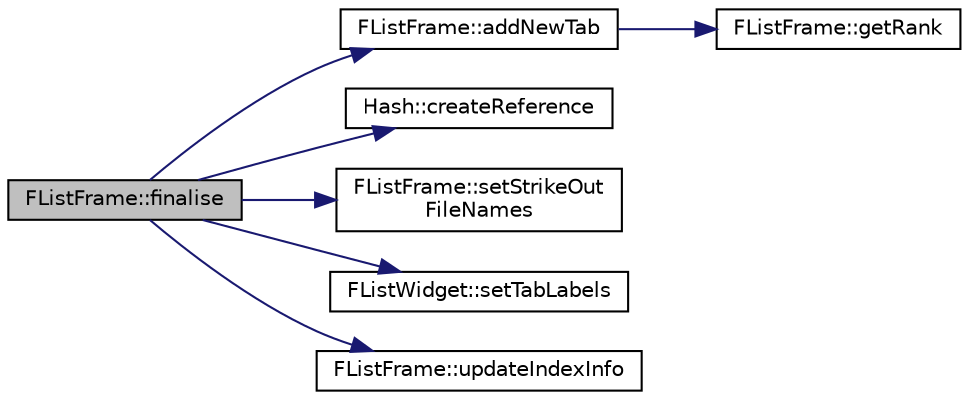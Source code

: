 digraph "FListFrame::finalise"
{
 // INTERACTIVE_SVG=YES
  edge [fontname="Helvetica",fontsize="10",labelfontname="Helvetica",labelfontsize="10"];
  node [fontname="Helvetica",fontsize="10",shape=record];
  rankdir="LR";
  Node103 [label="FListFrame::finalise",height=0.2,width=0.4,color="black", fillcolor="grey75", style="filled", fontcolor="black"];
  Node103 -> Node104 [color="midnightblue",fontsize="10",style="solid",fontname="Helvetica"];
  Node104 [label="FListFrame::addNewTab",height=0.2,width=0.4,color="black", fillcolor="white", style="filled",URL="$class_f_list_frame.html#a5c6ce884a0169251e359364921d1f89c"];
  Node104 -> Node105 [color="midnightblue",fontsize="10",style="solid",fontname="Helvetica"];
  Node105 [label="FListFrame::getRank",height=0.2,width=0.4,color="black", fillcolor="white", style="filled",URL="$class_f_list_frame.html#a4bf0d0d8e56418df395b020d2e66db5f",tooltip="Récupère la taille courante (0-based) du conteneur FListFrame::widgetContainer. "];
  Node103 -> Node106 [color="midnightblue",fontsize="10",style="solid",fontname="Helvetica"];
  Node106 [label="Hash::createReference",height=0.2,width=0.4,color="black", fillcolor="white", style="filled",URL="$class_hash.html#a2ac10203aa8b32a04d9088e08ddbaab4"];
  Node103 -> Node107 [color="midnightblue",fontsize="10",style="solid",fontname="Helvetica"];
  Node107 [label="FListFrame::setStrikeOut\lFileNames",height=0.2,width=0.4,color="black", fillcolor="white", style="filled",URL="$class_f_list_frame.html#a560addf9867fbd5d05fbdb024e5b272c"];
  Node103 -> Node108 [color="midnightblue",fontsize="10",style="solid",fontname="Helvetica"];
  Node108 [label="FListWidget::setTabLabels",height=0.2,width=0.4,color="black", fillcolor="white", style="filled",URL="$class_f_list_widget.html#aac6eaaeb9946354f743394b54c84a6a7"];
  Node103 -> Node109 [color="midnightblue",fontsize="10",style="solid",fontname="Helvetica"];
  Node109 [label="FListFrame::updateIndexInfo",height=0.2,width=0.4,color="black", fillcolor="white", style="filled",URL="$class_f_list_frame.html#a356ad4309df1e931fb3ee12ad88054fb",tooltip="Actualise currentWidget, row et currentIndex. "];
}
